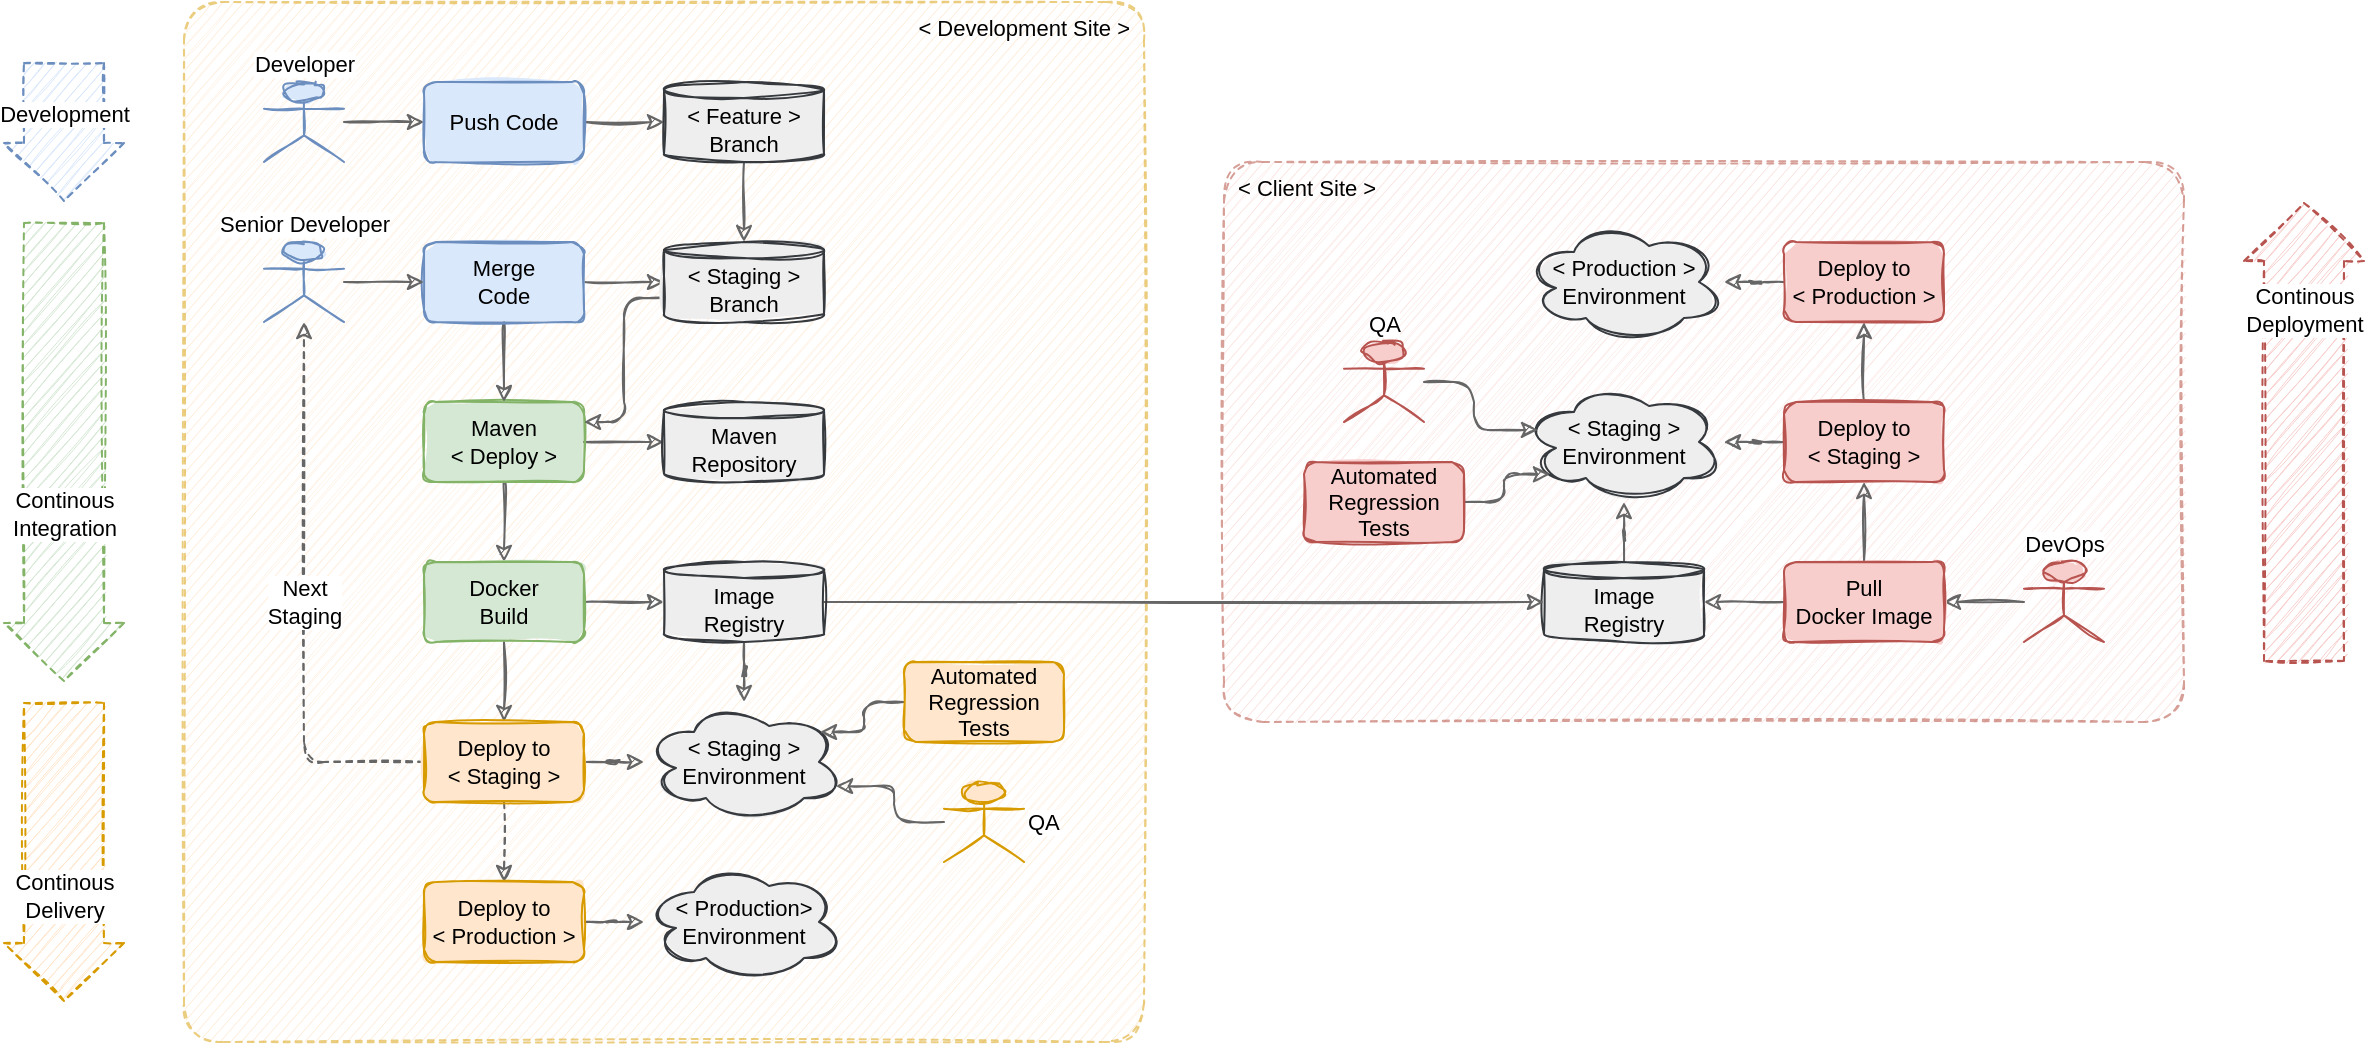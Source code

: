 <mxfile compressed="true" version="16.5.1" type="device"><diagram id="Sr3K7hVkoZLx6ga9KPlg" name="01-Complete Flow"><mxGraphModel dx="868" dy="561" grid="1" gridSize="10" guides="1" tooltips="1" connect="1" arrows="1" fold="1" page="1" pageScale="1" pageWidth="1390" pageHeight="980" math="0" shadow="0"><root><mxCell id="PMcOWhjydMxkbP-7svel-0"/><mxCell id="PMcOWhjydMxkbP-7svel-1" parent="PMcOWhjydMxkbP-7svel-0"/><mxCell id="gNqgtn6BoyrNPpKat7e6-42" value="&amp;lt; Development Site &amp;gt;" style="rounded=1;whiteSpace=wrap;html=1;dashed=1;sketch=1;fillStyle=hachure;fontSize=11;fillColor=#ffe6cc;opacity=50;strokeColor=#d79b00;arcSize=4;align=right;verticalAlign=top;spacingRight=5;spacingTop=0;" parent="PMcOWhjydMxkbP-7svel-1" vertex="1"><mxGeometry x="160" y="160" width="480" height="520" as="geometry"/></mxCell><mxCell id="gNqgtn6BoyrNPpKat7e6-43" value="&amp;lt; Client Site &amp;gt;" style="rounded=1;whiteSpace=wrap;html=1;dashed=1;sketch=1;fillStyle=hachure;fontSize=11;fillColor=#fad9d5;strokeColor=#ae4132;arcSize=7;opacity=50;align=left;labelPosition=center;verticalLabelPosition=middle;verticalAlign=top;spacingLeft=5;" parent="PMcOWhjydMxkbP-7svel-1" vertex="1"><mxGeometry x="680" y="240" width="480" height="280" as="geometry"/></mxCell><mxCell id="NcfpNHUZcsxlMJq36zP7-1" style="edgeStyle=orthogonalEdgeStyle;rounded=1;sketch=1;orthogonalLoop=1;jettySize=auto;html=1;fontSize=11;fillColor=#f5f5f5;strokeColor=#666666;" parent="PMcOWhjydMxkbP-7svel-1" source="hh7OqANHeBzL5HX1yriP-0" target="m_A8tDzpVM0UKjRkoZTR-9" edge="1"><mxGeometry relative="1" as="geometry"/></mxCell><mxCell id="NcfpNHUZcsxlMJq36zP7-11" style="edgeStyle=orthogonalEdgeStyle;rounded=1;sketch=1;orthogonalLoop=1;jettySize=auto;html=1;fontSize=11;fillColor=#f5f5f5;strokeColor=#666666;" parent="PMcOWhjydMxkbP-7svel-1" source="hh7OqANHeBzL5HX1yriP-0" target="m_A8tDzpVM0UKjRkoZTR-1" edge="1"><mxGeometry relative="1" as="geometry"/></mxCell><mxCell id="hh7OqANHeBzL5HX1yriP-0" value="Deploy to &lt;br style=&quot;font-size: 11px&quot;&gt;&amp;lt; Staging &amp;gt;" style="rounded=1;whiteSpace=wrap;html=1;labelBackgroundColor=none;sketch=1;fillStyle=solid;fillColor=#f8cecc;strokeColor=#b85450;fontSize=11;" parent="PMcOWhjydMxkbP-7svel-1" vertex="1"><mxGeometry x="960" y="360" width="80" height="40" as="geometry"/></mxCell><mxCell id="RALvgJ7-9Eywe4GNjPlN-0" style="edgeStyle=orthogonalEdgeStyle;rounded=1;sketch=1;orthogonalLoop=1;jettySize=auto;html=1;fontSize=11;fillColor=#f5f5f5;strokeColor=#666666;" parent="PMcOWhjydMxkbP-7svel-1" source="m_A8tDzpVM0UKjRkoZTR-1" target="m_A8tDzpVM0UKjRkoZTR-2" edge="1"><mxGeometry relative="1" as="geometry"/></mxCell><mxCell id="m_A8tDzpVM0UKjRkoZTR-1" value="Deploy to &lt;br style=&quot;font-size: 11px&quot;&gt;&amp;lt; Production &amp;gt;" style="rounded=1;whiteSpace=wrap;html=1;labelBackgroundColor=none;sketch=1;fillStyle=solid;fillColor=#f8cecc;strokeColor=#b85450;fontSize=11;" parent="PMcOWhjydMxkbP-7svel-1" vertex="1"><mxGeometry x="960" y="280" width="80" height="40" as="geometry"/></mxCell><mxCell id="m_A8tDzpVM0UKjRkoZTR-2" value="&amp;lt; Production &amp;gt;&lt;br&gt;Environment" style="ellipse;shape=cloud;whiteSpace=wrap;html=1;rounded=1;sketch=1;fillColor=#eeeeee;strokeColor=#36393d;fillStyle=solid;fontSize=11;" parent="PMcOWhjydMxkbP-7svel-1" vertex="1"><mxGeometry x="830" y="270" width="100" height="60" as="geometry"/></mxCell><mxCell id="m_A8tDzpVM0UKjRkoZTR-5" value="" style="shape=flexArrow;endArrow=classic;html=1;rounded=1;sketch=1;fillColor=#f8cecc;endWidth=19;endSize=9.33;width=40;strokeColor=#b85450;fillStyle=hachure;dashed=1;fontSize=11;" parent="PMcOWhjydMxkbP-7svel-1" edge="1"><mxGeometry width="50" height="50" relative="1" as="geometry"><mxPoint x="1220" y="490" as="sourcePoint"/><mxPoint x="1220" y="260" as="targetPoint"/></mxGeometry></mxCell><mxCell id="m_A8tDzpVM0UKjRkoZTR-6" value="Continous&lt;br&gt;Deployment" style="edgeLabel;html=1;align=center;verticalAlign=middle;resizable=0;points=[];fontSize=11;" parent="m_A8tDzpVM0UKjRkoZTR-5" vertex="1" connectable="0"><mxGeometry x="0.231" y="16" relative="1" as="geometry"><mxPoint x="16" y="-35" as="offset"/></mxGeometry></mxCell><mxCell id="m_A8tDzpVM0UKjRkoZTR-9" value="&amp;lt; Staging &amp;gt;&lt;br&gt;Environment" style="ellipse;shape=cloud;whiteSpace=wrap;html=1;rounded=1;sketch=1;fillColor=#eeeeee;strokeColor=#36393d;fillStyle=solid;fontSize=11;" parent="PMcOWhjydMxkbP-7svel-1" vertex="1"><mxGeometry x="830" y="350" width="100" height="60" as="geometry"/></mxCell><mxCell id="NcfpNHUZcsxlMJq36zP7-0" style="edgeStyle=orthogonalEdgeStyle;rounded=1;sketch=1;orthogonalLoop=1;jettySize=auto;html=1;fontSize=11;fillColor=#f5f5f5;strokeColor=#666666;" parent="PMcOWhjydMxkbP-7svel-1" source="_XQz_DqpNGGvZxm1w5Bv-0" target="m_A8tDzpVM0UKjRkoZTR-9" edge="1"><mxGeometry relative="1" as="geometry"/></mxCell><mxCell id="_XQz_DqpNGGvZxm1w5Bv-0" value="Image&lt;br&gt;Registry" style="shape=cylinder3;whiteSpace=wrap;html=1;boundedLbl=1;backgroundOutline=1;size=4;sketch=1;fillColor=#eeeeee;strokeColor=#36393d;fillStyle=solid;fontSize=11;" parent="PMcOWhjydMxkbP-7svel-1" vertex="1"><mxGeometry x="840" y="440" width="80" height="40" as="geometry"/></mxCell><mxCell id="gNqgtn6BoyrNPpKat7e6-47" style="edgeStyle=orthogonalEdgeStyle;rounded=1;sketch=1;orthogonalLoop=1;jettySize=auto;html=1;entryX=0.13;entryY=0.77;entryDx=0;entryDy=0;entryPerimeter=0;fontSize=11;fillColor=#f5f5f5;strokeColor=#666666;" parent="PMcOWhjydMxkbP-7svel-1" source="_XQz_DqpNGGvZxm1w5Bv-1" target="m_A8tDzpVM0UKjRkoZTR-9" edge="1"><mxGeometry relative="1" as="geometry"/></mxCell><mxCell id="_XQz_DqpNGGvZxm1w5Bv-1" value="Automated&lt;br style=&quot;font-size: 11px&quot;&gt;Regression&lt;br&gt;Tests" style="rounded=1;whiteSpace=wrap;html=1;sketch=1;fillStyle=solid;fillColor=#f8cecc;strokeColor=#b85450;fontSize=11;" parent="PMcOWhjydMxkbP-7svel-1" vertex="1"><mxGeometry x="720" y="390" width="80" height="40" as="geometry"/></mxCell><mxCell id="gNqgtn6BoyrNPpKat7e6-48" style="edgeStyle=orthogonalEdgeStyle;rounded=1;sketch=1;orthogonalLoop=1;jettySize=auto;html=1;entryX=0.07;entryY=0.4;entryDx=0;entryDy=0;entryPerimeter=0;fontSize=11;fillColor=#f5f5f5;strokeColor=#666666;" parent="PMcOWhjydMxkbP-7svel-1" source="_XQz_DqpNGGvZxm1w5Bv-2" target="m_A8tDzpVM0UKjRkoZTR-9" edge="1"><mxGeometry relative="1" as="geometry"/></mxCell><mxCell id="_XQz_DqpNGGvZxm1w5Bv-2" value="QA" style="shape=umlActor;verticalLabelPosition=top;verticalAlign=bottom;html=1;outlineConnect=0;rounded=0;labelBackgroundColor=default;sketch=1;fillStyle=solid;fillColor=#f8cecc;labelPosition=center;align=center;strokeColor=#b85450;fontSize=11;" parent="PMcOWhjydMxkbP-7svel-1" vertex="1"><mxGeometry x="740" y="330" width="40" height="40" as="geometry"/></mxCell><mxCell id="gNqgtn6BoyrNPpKat7e6-44" style="edgeStyle=orthogonalEdgeStyle;rounded=1;sketch=1;orthogonalLoop=1;jettySize=auto;html=1;fontSize=11;fillColor=#f5f5f5;strokeColor=#666666;" parent="PMcOWhjydMxkbP-7svel-1" source="_XQz_DqpNGGvZxm1w5Bv-3" target="NcfpNHUZcsxlMJq36zP7-9" edge="1"><mxGeometry relative="1" as="geometry"/></mxCell><mxCell id="_XQz_DqpNGGvZxm1w5Bv-3" value="DevOps" style="shape=umlActor;verticalLabelPosition=top;verticalAlign=bottom;html=1;outlineConnect=0;rounded=0;labelBackgroundColor=default;sketch=1;fillStyle=solid;fillColor=#f8cecc;labelPosition=center;align=center;strokeColor=#b85450;fontSize=11;" parent="PMcOWhjydMxkbP-7svel-1" vertex="1"><mxGeometry x="1080" y="440" width="40" height="40" as="geometry"/></mxCell><mxCell id="NcfpNHUZcsxlMJq36zP7-12" style="edgeStyle=orthogonalEdgeStyle;rounded=1;sketch=1;orthogonalLoop=1;jettySize=auto;html=1;fontSize=11;fillColor=#f5f5f5;strokeColor=#666666;" parent="PMcOWhjydMxkbP-7svel-1" source="NcfpNHUZcsxlMJq36zP7-9" target="hh7OqANHeBzL5HX1yriP-0" edge="1"><mxGeometry relative="1" as="geometry"/></mxCell><mxCell id="gNqgtn6BoyrNPpKat7e6-49" style="edgeStyle=orthogonalEdgeStyle;rounded=1;sketch=1;orthogonalLoop=1;jettySize=auto;html=1;fontSize=11;fillColor=#f5f5f5;strokeColor=#666666;" parent="PMcOWhjydMxkbP-7svel-1" source="NcfpNHUZcsxlMJq36zP7-9" target="_XQz_DqpNGGvZxm1w5Bv-0" edge="1"><mxGeometry relative="1" as="geometry"/></mxCell><mxCell id="NcfpNHUZcsxlMJq36zP7-9" value="Pull&lt;br&gt;Docker Image" style="rounded=1;whiteSpace=wrap;html=1;labelBackgroundColor=none;sketch=1;fillStyle=solid;fillColor=#f8cecc;strokeColor=#b85450;fontSize=11;" parent="PMcOWhjydMxkbP-7svel-1" vertex="1"><mxGeometry x="960" y="440" width="80" height="40" as="geometry"/></mxCell><mxCell id="gNqgtn6BoyrNPpKat7e6-0" style="edgeStyle=orthogonalEdgeStyle;curved=1;sketch=1;orthogonalLoop=1;jettySize=auto;html=1;fillColor=#f5f5f5;strokeColor=#666666;" parent="PMcOWhjydMxkbP-7svel-1" source="gNqgtn6BoyrNPpKat7e6-2" target="gNqgtn6BoyrNPpKat7e6-5" edge="1"><mxGeometry relative="1" as="geometry"/></mxCell><mxCell id="gNqgtn6BoyrNPpKat7e6-1" style="edgeStyle=orthogonalEdgeStyle;rounded=1;sketch=1;orthogonalLoop=1;jettySize=auto;html=1;exitX=1;exitY=0.5;exitDx=0;exitDy=0;fontSize=10;fillColor=#f5f5f5;strokeColor=#666666;" parent="PMcOWhjydMxkbP-7svel-1" source="gNqgtn6BoyrNPpKat7e6-2" target="gNqgtn6BoyrNPpKat7e6-22" edge="1"><mxGeometry relative="1" as="geometry"/></mxCell><mxCell id="gNqgtn6BoyrNPpKat7e6-2" value="Maven&lt;br style=&quot;font-size: 11px&quot;&gt;&amp;lt; Deploy &amp;gt;" style="rounded=1;whiteSpace=wrap;html=1;labelBackgroundColor=none;sketch=1;fillStyle=solid;fillColor=#d5e8d4;strokeColor=#82b366;fontSize=11;" parent="PMcOWhjydMxkbP-7svel-1" vertex="1"><mxGeometry x="280" y="360" width="80" height="40" as="geometry"/></mxCell><mxCell id="gNqgtn6BoyrNPpKat7e6-3" style="edgeStyle=orthogonalEdgeStyle;rounded=1;sketch=1;orthogonalLoop=1;jettySize=auto;html=1;fontSize=10;fillColor=#f5f5f5;strokeColor=#666666;" parent="PMcOWhjydMxkbP-7svel-1" source="gNqgtn6BoyrNPpKat7e6-5" target="gNqgtn6BoyrNPpKat7e6-24" edge="1"><mxGeometry relative="1" as="geometry"/></mxCell><mxCell id="gNqgtn6BoyrNPpKat7e6-4" style="edgeStyle=orthogonalEdgeStyle;rounded=1;sketch=1;orthogonalLoop=1;jettySize=auto;html=1;fontSize=11;fillColor=#f5f5f5;strokeColor=#666666;" parent="PMcOWhjydMxkbP-7svel-1" source="gNqgtn6BoyrNPpKat7e6-5" target="gNqgtn6BoyrNPpKat7e6-9" edge="1"><mxGeometry relative="1" as="geometry"/></mxCell><mxCell id="gNqgtn6BoyrNPpKat7e6-5" value="Docker&lt;br style=&quot;font-size: 11px;&quot;&gt;Build" style="rounded=1;whiteSpace=wrap;html=1;labelBackgroundColor=none;sketch=1;fillStyle=solid;fillColor=#d5e8d4;strokeColor=#82b366;fontSize=11;" parent="PMcOWhjydMxkbP-7svel-1" vertex="1"><mxGeometry x="280" y="440" width="80" height="40" as="geometry"/></mxCell><mxCell id="gNqgtn6BoyrNPpKat7e6-6" style="edgeStyle=orthogonalEdgeStyle;rounded=1;sketch=1;orthogonalLoop=1;jettySize=auto;html=1;fontSize=11;fillColor=#f5f5f5;strokeColor=#666666;" parent="PMcOWhjydMxkbP-7svel-1" source="gNqgtn6BoyrNPpKat7e6-9" target="gNqgtn6BoyrNPpKat7e6-13" edge="1"><mxGeometry relative="1" as="geometry"/></mxCell><mxCell id="gNqgtn6BoyrNPpKat7e6-7" value="Next&lt;br&gt;Staging" style="edgeStyle=orthogonalEdgeStyle;rounded=1;sketch=1;orthogonalLoop=1;jettySize=auto;html=1;dashed=1;fillColor=#f5f5f5;strokeColor=#666666;" parent="PMcOWhjydMxkbP-7svel-1" source="gNqgtn6BoyrNPpKat7e6-9" target="gNqgtn6BoyrNPpKat7e6-17" edge="1"><mxGeometry relative="1" as="geometry"/></mxCell><mxCell id="gNqgtn6BoyrNPpKat7e6-8" style="edgeStyle=orthogonalEdgeStyle;rounded=1;sketch=1;orthogonalLoop=1;jettySize=auto;html=1;fontSize=11;fillColor=#f5f5f5;strokeColor=#666666;dashed=1;" parent="PMcOWhjydMxkbP-7svel-1" source="gNqgtn6BoyrNPpKat7e6-9" target="gNqgtn6BoyrNPpKat7e6-38" edge="1"><mxGeometry relative="1" as="geometry"/></mxCell><mxCell id="gNqgtn6BoyrNPpKat7e6-9" value="Deploy to &lt;br style=&quot;font-size: 11px&quot;&gt;&amp;lt; Staging &amp;gt;" style="rounded=1;whiteSpace=wrap;html=1;labelBackgroundColor=none;sketch=1;fillStyle=solid;fillColor=#ffe6cc;strokeColor=#d79b00;fontSize=11;" parent="PMcOWhjydMxkbP-7svel-1" vertex="1"><mxGeometry x="280" y="520" width="80" height="40" as="geometry"/></mxCell><mxCell id="gNqgtn6BoyrNPpKat7e6-10" style="edgeStyle=orthogonalEdgeStyle;curved=1;sketch=1;orthogonalLoop=1;jettySize=auto;html=1;fillColor=#f5f5f5;strokeColor=#666666;" parent="PMcOWhjydMxkbP-7svel-1" source="gNqgtn6BoyrNPpKat7e6-12" target="gNqgtn6BoyrNPpKat7e6-2" edge="1"><mxGeometry relative="1" as="geometry"/></mxCell><mxCell id="gNqgtn6BoyrNPpKat7e6-11" style="edgeStyle=orthogonalEdgeStyle;rounded=1;sketch=1;orthogonalLoop=1;jettySize=auto;html=1;fontSize=10;fillColor=#f5f5f5;strokeColor=#666666;" parent="PMcOWhjydMxkbP-7svel-1" source="gNqgtn6BoyrNPpKat7e6-12" target="gNqgtn6BoyrNPpKat7e6-15" edge="1"><mxGeometry relative="1" as="geometry"/></mxCell><mxCell id="gNqgtn6BoyrNPpKat7e6-12" value="Merge&lt;br style=&quot;font-size: 11px;&quot;&gt;Code" style="rounded=1;whiteSpace=wrap;html=1;labelBackgroundColor=none;sketch=1;fillStyle=solid;fillColor=#dae8fc;strokeColor=#6c8ebf;fontSize=11;" parent="PMcOWhjydMxkbP-7svel-1" vertex="1"><mxGeometry x="280" y="280" width="80" height="40" as="geometry"/></mxCell><mxCell id="gNqgtn6BoyrNPpKat7e6-13" value="&amp;lt; Staging &amp;gt;&lt;br&gt;Environment" style="ellipse;shape=cloud;whiteSpace=wrap;html=1;rounded=1;sketch=1;fillColor=#eeeeee;strokeColor=#36393d;fillStyle=solid;fontSize=11;" parent="PMcOWhjydMxkbP-7svel-1" vertex="1"><mxGeometry x="390" y="510" width="100" height="60" as="geometry"/></mxCell><mxCell id="gNqgtn6BoyrNPpKat7e6-14" style="edgeStyle=orthogonalEdgeStyle;rounded=1;sketch=1;orthogonalLoop=1;jettySize=auto;html=1;exitX=0;exitY=0;exitDx=0;exitDy=28;exitPerimeter=0;entryX=1;entryY=0.25;entryDx=0;entryDy=0;fillColor=#f5f5f5;strokeColor=#666666;" parent="PMcOWhjydMxkbP-7svel-1" source="gNqgtn6BoyrNPpKat7e6-15" target="gNqgtn6BoyrNPpKat7e6-2" edge="1"><mxGeometry relative="1" as="geometry"/></mxCell><mxCell id="gNqgtn6BoyrNPpKat7e6-15" value="&amp;lt; Staging &amp;gt;&lt;br&gt;Branch" style="shape=cylinder3;whiteSpace=wrap;html=1;boundedLbl=1;backgroundOutline=1;size=4;sketch=1;fillColor=#eeeeee;strokeColor=#36393d;fillStyle=solid;fontSize=11;" parent="PMcOWhjydMxkbP-7svel-1" vertex="1"><mxGeometry x="400" y="280" width="80" height="40" as="geometry"/></mxCell><mxCell id="gNqgtn6BoyrNPpKat7e6-16" style="edgeStyle=orthogonalEdgeStyle;rounded=1;sketch=1;orthogonalLoop=1;jettySize=auto;html=1;fillColor=#f5f5f5;strokeColor=#666666;" parent="PMcOWhjydMxkbP-7svel-1" source="gNqgtn6BoyrNPpKat7e6-17" target="gNqgtn6BoyrNPpKat7e6-12" edge="1"><mxGeometry relative="1" as="geometry"/></mxCell><mxCell id="gNqgtn6BoyrNPpKat7e6-17" value="Senior Developer" style="shape=umlActor;verticalLabelPosition=top;verticalAlign=bottom;html=1;outlineConnect=0;rounded=0;labelBackgroundColor=default;sketch=1;fillStyle=solid;fillColor=#dae8fc;labelPosition=center;align=center;strokeColor=#6c8ebf;fontSize=11;horizontal=1;" parent="PMcOWhjydMxkbP-7svel-1" vertex="1"><mxGeometry x="200" y="280" width="40" height="40" as="geometry"/></mxCell><mxCell id="gNqgtn6BoyrNPpKat7e6-46" style="edgeStyle=orthogonalEdgeStyle;rounded=1;sketch=1;orthogonalLoop=1;jettySize=auto;html=1;entryX=0.96;entryY=0.7;entryDx=0;entryDy=0;entryPerimeter=0;fontSize=11;fillColor=#f5f5f5;strokeColor=#666666;" parent="PMcOWhjydMxkbP-7svel-1" source="gNqgtn6BoyrNPpKat7e6-19" target="gNqgtn6BoyrNPpKat7e6-13" edge="1"><mxGeometry relative="1" as="geometry"/></mxCell><mxCell id="gNqgtn6BoyrNPpKat7e6-19" value="QA" style="shape=umlActor;verticalLabelPosition=middle;verticalAlign=middle;html=1;outlineConnect=0;rounded=0;labelBackgroundColor=default;sketch=1;fillStyle=solid;fillColor=#ffe6cc;labelPosition=right;align=left;strokeColor=#d79b00;fontSize=11;" parent="PMcOWhjydMxkbP-7svel-1" vertex="1"><mxGeometry x="540" y="550" width="40" height="40" as="geometry"/></mxCell><mxCell id="gNqgtn6BoyrNPpKat7e6-20" value="" style="shape=flexArrow;endArrow=classic;html=1;rounded=1;sketch=1;fillColor=#d5e8d4;endWidth=19;endSize=9.33;width=40;strokeColor=#82b366;fillStyle=hachure;dashed=1;fontSize=11;" parent="PMcOWhjydMxkbP-7svel-1" edge="1"><mxGeometry width="50" height="50" relative="1" as="geometry"><mxPoint x="100" y="270" as="sourcePoint"/><mxPoint x="100" y="500" as="targetPoint"/></mxGeometry></mxCell><mxCell id="gNqgtn6BoyrNPpKat7e6-21" value="Continous&lt;br&gt;Integration" style="edgeLabel;html=1;align=center;verticalAlign=middle;resizable=0;points=[];fontSize=11;" parent="gNqgtn6BoyrNPpKat7e6-20" vertex="1" connectable="0"><mxGeometry x="0.231" y="16" relative="1" as="geometry"><mxPoint x="-16" y="4" as="offset"/></mxGeometry></mxCell><mxCell id="gNqgtn6BoyrNPpKat7e6-22" value="Maven&lt;br&gt;Repository" style="shape=cylinder3;whiteSpace=wrap;html=1;boundedLbl=1;backgroundOutline=1;size=4;sketch=1;fillColor=#eeeeee;strokeColor=#36393d;fillStyle=solid;fontSize=11;" parent="PMcOWhjydMxkbP-7svel-1" vertex="1"><mxGeometry x="400" y="360" width="80" height="40" as="geometry"/></mxCell><mxCell id="gNqgtn6BoyrNPpKat7e6-23" style="edgeStyle=orthogonalEdgeStyle;rounded=1;sketch=1;orthogonalLoop=1;jettySize=auto;html=1;fontSize=11;fillColor=#f5f5f5;strokeColor=#666666;" parent="PMcOWhjydMxkbP-7svel-1" source="gNqgtn6BoyrNPpKat7e6-24" target="gNqgtn6BoyrNPpKat7e6-13" edge="1"><mxGeometry relative="1" as="geometry"/></mxCell><mxCell id="gNqgtn6BoyrNPpKat7e6-40" style="edgeStyle=orthogonalEdgeStyle;rounded=1;sketch=1;orthogonalLoop=1;jettySize=auto;html=1;fontSize=11;fillColor=#f5f5f5;strokeColor=#666666;entryX=0;entryY=0.5;entryDx=0;entryDy=0;entryPerimeter=0;" parent="PMcOWhjydMxkbP-7svel-1" source="gNqgtn6BoyrNPpKat7e6-24" target="_XQz_DqpNGGvZxm1w5Bv-0" edge="1"><mxGeometry relative="1" as="geometry"/></mxCell><mxCell id="gNqgtn6BoyrNPpKat7e6-24" value="Image&lt;br&gt;Registry" style="shape=cylinder3;whiteSpace=wrap;html=1;boundedLbl=1;backgroundOutline=1;size=4;sketch=1;fillColor=#eeeeee;strokeColor=#36393d;fillStyle=solid;fontSize=11;" parent="PMcOWhjydMxkbP-7svel-1" vertex="1"><mxGeometry x="400" y="440" width="80" height="40" as="geometry"/></mxCell><mxCell id="gNqgtn6BoyrNPpKat7e6-25" style="edgeStyle=orthogonalEdgeStyle;rounded=1;sketch=1;orthogonalLoop=1;jettySize=auto;html=1;fillColor=#f5f5f5;strokeColor=#666666;" parent="PMcOWhjydMxkbP-7svel-1" source="gNqgtn6BoyrNPpKat7e6-26" target="gNqgtn6BoyrNPpKat7e6-28" edge="1"><mxGeometry relative="1" as="geometry"/></mxCell><mxCell id="gNqgtn6BoyrNPpKat7e6-26" value="Push Code" style="rounded=1;whiteSpace=wrap;html=1;labelBackgroundColor=none;sketch=1;fillStyle=solid;fillColor=#dae8fc;strokeColor=#6c8ebf;fontSize=11;" parent="PMcOWhjydMxkbP-7svel-1" vertex="1"><mxGeometry x="280" y="200" width="80" height="40" as="geometry"/></mxCell><mxCell id="gNqgtn6BoyrNPpKat7e6-27" style="edgeStyle=orthogonalEdgeStyle;rounded=1;sketch=1;orthogonalLoop=1;jettySize=auto;html=1;entryX=0.5;entryY=0;entryDx=0;entryDy=0;entryPerimeter=0;fillColor=#f5f5f5;strokeColor=#666666;" parent="PMcOWhjydMxkbP-7svel-1" source="gNqgtn6BoyrNPpKat7e6-28" target="gNqgtn6BoyrNPpKat7e6-15" edge="1"><mxGeometry relative="1" as="geometry"/></mxCell><mxCell id="gNqgtn6BoyrNPpKat7e6-28" value="&amp;lt; Feature &amp;gt;&lt;br&gt;Branch" style="shape=cylinder3;whiteSpace=wrap;html=1;boundedLbl=1;backgroundOutline=1;size=4;sketch=1;fillColor=#eeeeee;strokeColor=#36393d;fillStyle=solid;fontSize=11;" parent="PMcOWhjydMxkbP-7svel-1" vertex="1"><mxGeometry x="400" y="200" width="80" height="40" as="geometry"/></mxCell><mxCell id="gNqgtn6BoyrNPpKat7e6-29" style="edgeStyle=orthogonalEdgeStyle;rounded=1;sketch=1;orthogonalLoop=1;jettySize=auto;html=1;fillColor=#f5f5f5;strokeColor=#666666;" parent="PMcOWhjydMxkbP-7svel-1" source="gNqgtn6BoyrNPpKat7e6-30" target="gNqgtn6BoyrNPpKat7e6-26" edge="1"><mxGeometry relative="1" as="geometry"/></mxCell><mxCell id="gNqgtn6BoyrNPpKat7e6-30" value="Developer" style="shape=umlActor;verticalLabelPosition=top;verticalAlign=bottom;html=1;outlineConnect=0;rounded=0;labelBackgroundColor=default;sketch=1;fillStyle=solid;fillColor=#dae8fc;labelPosition=center;align=center;strokeColor=#6c8ebf;fontSize=11;" parent="PMcOWhjydMxkbP-7svel-1" vertex="1"><mxGeometry x="200" y="200" width="40" height="40" as="geometry"/></mxCell><mxCell id="gNqgtn6BoyrNPpKat7e6-31" value="" style="shape=flexArrow;endArrow=classic;html=1;rounded=1;sketch=1;fillColor=#ffe6cc;endWidth=19;endSize=9.33;width=40;strokeColor=#d79b00;fillStyle=hachure;dashed=1;fontSize=11;" parent="PMcOWhjydMxkbP-7svel-1" edge="1"><mxGeometry width="50" height="50" relative="1" as="geometry"><mxPoint x="100" y="510" as="sourcePoint"/><mxPoint x="100" y="660" as="targetPoint"/></mxGeometry></mxCell><mxCell id="gNqgtn6BoyrNPpKat7e6-32" value="Continous&lt;br&gt;Delivery" style="edgeLabel;html=1;align=center;verticalAlign=middle;resizable=0;points=[];fontSize=11;" parent="gNqgtn6BoyrNPpKat7e6-31" vertex="1" connectable="0"><mxGeometry x="0.231" y="16" relative="1" as="geometry"><mxPoint x="-16" y="4" as="offset"/></mxGeometry></mxCell><mxCell id="gNqgtn6BoyrNPpKat7e6-33" value="" style="shape=flexArrow;endArrow=classic;html=1;rounded=1;sketch=1;fillColor=#dae8fc;endWidth=19;endSize=9.33;width=40;strokeColor=#6c8ebf;fillStyle=hachure;dashed=1;fontSize=11;" parent="PMcOWhjydMxkbP-7svel-1" edge="1"><mxGeometry width="50" height="50" relative="1" as="geometry"><mxPoint x="100" y="190" as="sourcePoint"/><mxPoint x="100" y="260" as="targetPoint"/></mxGeometry></mxCell><mxCell id="gNqgtn6BoyrNPpKat7e6-34" value="Development" style="edgeLabel;html=1;align=center;verticalAlign=middle;resizable=0;points=[];fontSize=11;" parent="gNqgtn6BoyrNPpKat7e6-33" vertex="1" connectable="0"><mxGeometry x="0.231" y="16" relative="1" as="geometry"><mxPoint x="-16" y="-17" as="offset"/></mxGeometry></mxCell><mxCell id="gNqgtn6BoyrNPpKat7e6-45" style="edgeStyle=orthogonalEdgeStyle;rounded=1;sketch=1;orthogonalLoop=1;jettySize=auto;html=1;exitX=0;exitY=0.5;exitDx=0;exitDy=0;entryX=0.88;entryY=0.25;entryDx=0;entryDy=0;entryPerimeter=0;fontSize=11;fillColor=#f5f5f5;strokeColor=#666666;" parent="PMcOWhjydMxkbP-7svel-1" source="gNqgtn6BoyrNPpKat7e6-36" target="gNqgtn6BoyrNPpKat7e6-13" edge="1"><mxGeometry relative="1" as="geometry"/></mxCell><mxCell id="gNqgtn6BoyrNPpKat7e6-36" value="Automated&lt;br style=&quot;font-size: 11px;&quot;&gt;Regression&lt;br style=&quot;font-size: 11px;&quot;&gt;Tests" style="rounded=1;whiteSpace=wrap;html=1;sketch=1;fillStyle=solid;fillColor=#ffe6cc;strokeColor=#d79b00;fontSize=11;" parent="PMcOWhjydMxkbP-7svel-1" vertex="1"><mxGeometry x="520" y="490" width="80" height="40" as="geometry"/></mxCell><mxCell id="gNqgtn6BoyrNPpKat7e6-37" style="edgeStyle=orthogonalEdgeStyle;rounded=1;sketch=1;orthogonalLoop=1;jettySize=auto;html=1;fillColor=#f5f5f5;strokeColor=#666666;" parent="PMcOWhjydMxkbP-7svel-1" source="gNqgtn6BoyrNPpKat7e6-38" target="gNqgtn6BoyrNPpKat7e6-39" edge="1"><mxGeometry relative="1" as="geometry"/></mxCell><mxCell id="gNqgtn6BoyrNPpKat7e6-38" value="Deploy to &lt;br style=&quot;font-size: 11px&quot;&gt;&amp;lt; Production &amp;gt;" style="rounded=1;whiteSpace=wrap;html=1;labelBackgroundColor=none;sketch=1;fillStyle=solid;fillColor=#ffe6cc;strokeColor=#d79b00;fontSize=11;" parent="PMcOWhjydMxkbP-7svel-1" vertex="1"><mxGeometry x="280" y="600" width="80" height="40" as="geometry"/></mxCell><mxCell id="gNqgtn6BoyrNPpKat7e6-39" value="&amp;lt; Production&amp;gt;&lt;br&gt;Environment" style="ellipse;shape=cloud;whiteSpace=wrap;html=1;rounded=1;sketch=1;fillColor=#eeeeee;strokeColor=#36393d;fillStyle=solid;fontSize=11;" parent="PMcOWhjydMxkbP-7svel-1" vertex="1"><mxGeometry x="390" y="590" width="100" height="60" as="geometry"/></mxCell></root></mxGraphModel></diagram></mxfile>